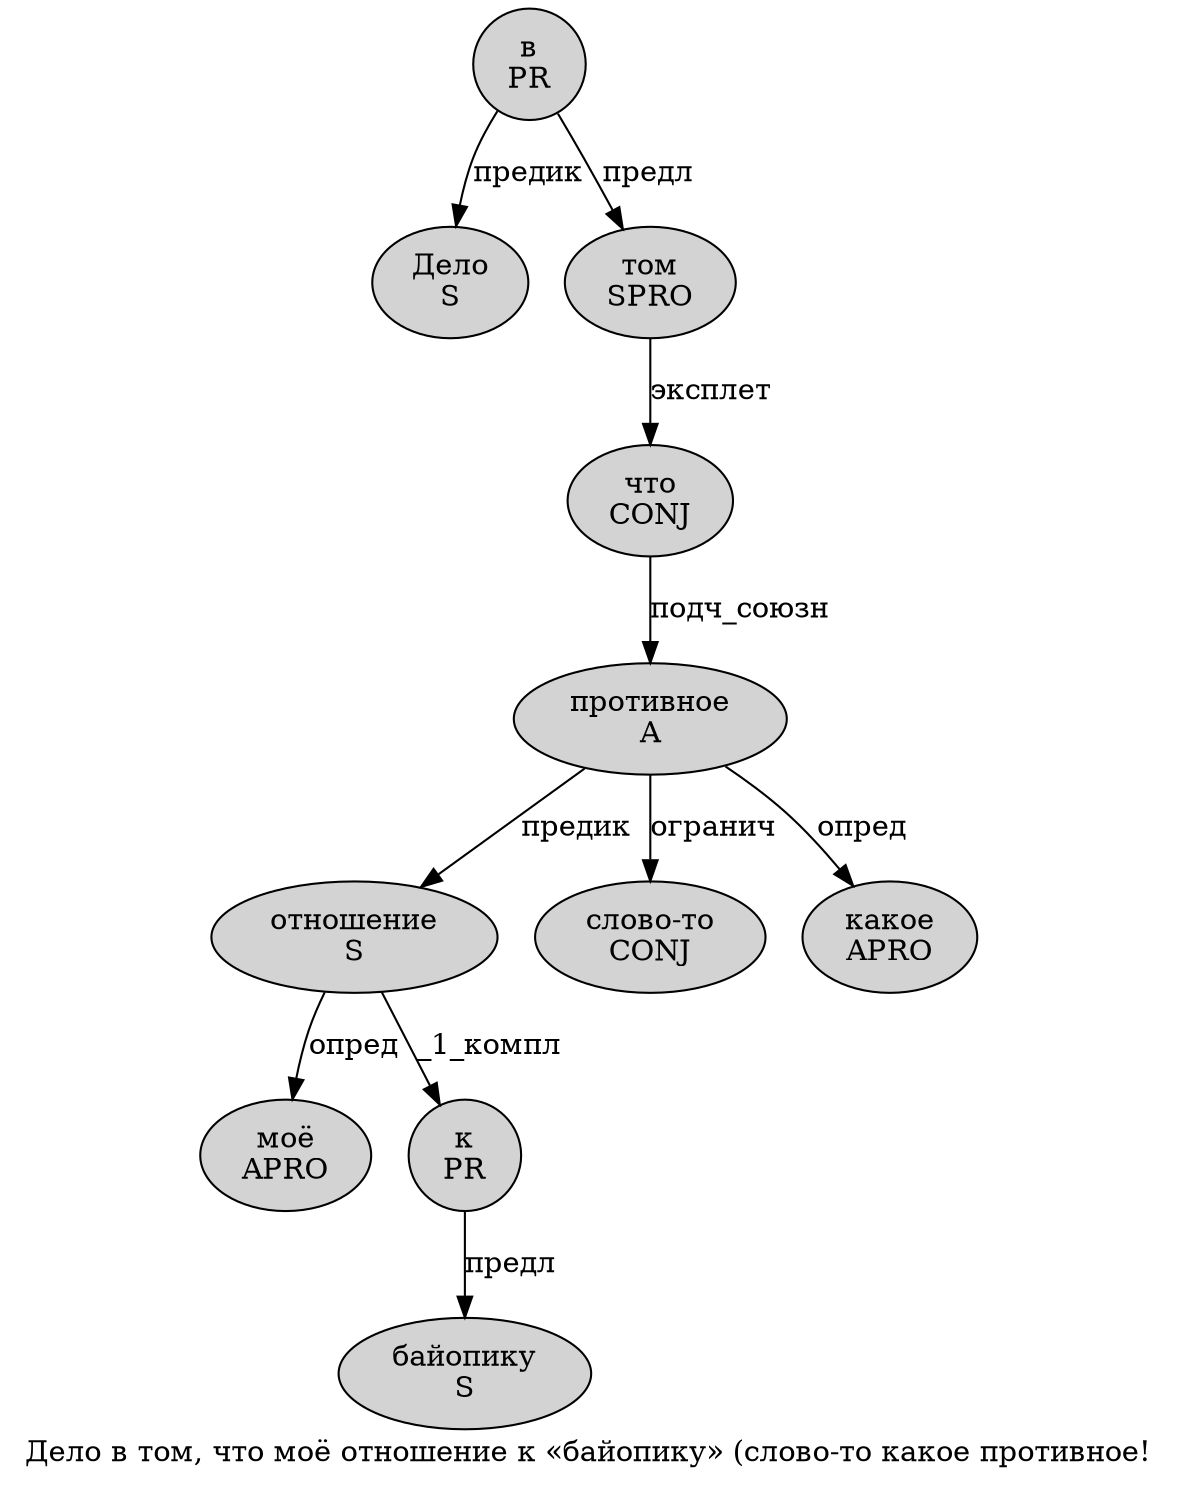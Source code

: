 digraph SENTENCE_3344 {
	graph [label="Дело в том, что моё отношение к «байопику» (слово-то какое противное!"]
	node [style=filled]
		0 [label="Дело
S" color="" fillcolor=lightgray penwidth=1 shape=ellipse]
		1 [label="в
PR" color="" fillcolor=lightgray penwidth=1 shape=ellipse]
		2 [label="том
SPRO" color="" fillcolor=lightgray penwidth=1 shape=ellipse]
		4 [label="что
CONJ" color="" fillcolor=lightgray penwidth=1 shape=ellipse]
		5 [label="моё
APRO" color="" fillcolor=lightgray penwidth=1 shape=ellipse]
		6 [label="отношение
S" color="" fillcolor=lightgray penwidth=1 shape=ellipse]
		7 [label="к
PR" color="" fillcolor=lightgray penwidth=1 shape=ellipse]
		9 [label="байопику
S" color="" fillcolor=lightgray penwidth=1 shape=ellipse]
		12 [label="слово-то
CONJ" color="" fillcolor=lightgray penwidth=1 shape=ellipse]
		13 [label="какое
APRO" color="" fillcolor=lightgray penwidth=1 shape=ellipse]
		14 [label="противное
A" color="" fillcolor=lightgray penwidth=1 shape=ellipse]
			7 -> 9 [label="предл"]
			6 -> 5 [label="опред"]
			6 -> 7 [label="_1_компл"]
			2 -> 4 [label="эксплет"]
			1 -> 0 [label="предик"]
			1 -> 2 [label="предл"]
			4 -> 14 [label="подч_союзн"]
			14 -> 6 [label="предик"]
			14 -> 12 [label="огранич"]
			14 -> 13 [label="опред"]
}
